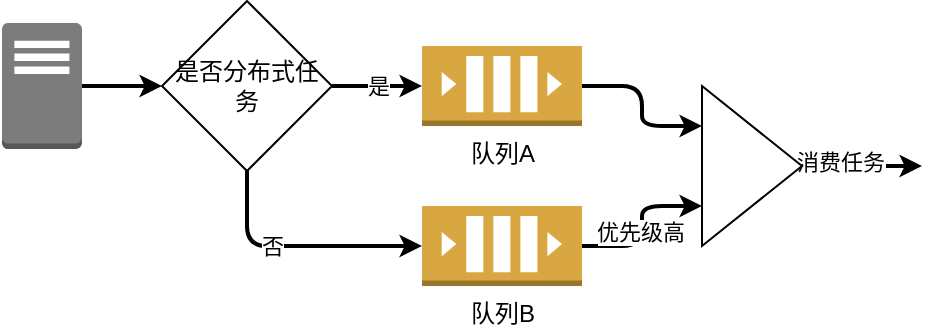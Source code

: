 <mxfile version="20.6.0" type="github" pages="2">
  <diagram id="OcBe11owY4SYZGxnwDd0" name="第 1 页">
    <mxGraphModel dx="1426" dy="712" grid="1" gridSize="10" guides="1" tooltips="1" connect="1" arrows="1" fold="1" page="1" pageScale="1" pageWidth="827" pageHeight="1169" math="0" shadow="0">
      <root>
        <mxCell id="0" />
        <mxCell id="1" parent="0" />
        <mxCell id="kYPMdUf0o1A0_mtrnWgZ-20" style="edgeStyle=orthogonalEdgeStyle;rounded=1;orthogonalLoop=1;jettySize=auto;html=1;exitX=1;exitY=0.5;exitDx=0;exitDy=0;exitPerimeter=0;entryX=0;entryY=0.25;entryDx=0;entryDy=0;strokeWidth=2;startSize=5;endSize=5;fillColor=#0D0D0D;" parent="1" source="kYPMdUf0o1A0_mtrnWgZ-1" target="kYPMdUf0o1A0_mtrnWgZ-19" edge="1">
          <mxGeometry relative="1" as="geometry" />
        </mxCell>
        <mxCell id="kYPMdUf0o1A0_mtrnWgZ-1" value="队列A" style="outlineConnect=0;dashed=0;verticalLabelPosition=bottom;verticalAlign=top;align=center;html=1;shape=mxgraph.aws3.queue;fillColor=#D9A741;gradientColor=none;" parent="1" vertex="1">
          <mxGeometry x="250" y="100" width="80" height="40" as="geometry" />
        </mxCell>
        <mxCell id="kYPMdUf0o1A0_mtrnWgZ-21" style="edgeStyle=orthogonalEdgeStyle;rounded=1;orthogonalLoop=1;jettySize=auto;html=1;exitX=1;exitY=0.5;exitDx=0;exitDy=0;exitPerimeter=0;entryX=0;entryY=0.75;entryDx=0;entryDy=0;strokeWidth=2;startSize=5;endSize=5;fillColor=#0D0D0D;" parent="1" source="kYPMdUf0o1A0_mtrnWgZ-2" target="kYPMdUf0o1A0_mtrnWgZ-19" edge="1">
          <mxGeometry relative="1" as="geometry" />
        </mxCell>
        <mxCell id="kYPMdUf0o1A0_mtrnWgZ-22" value="优先级高" style="edgeLabel;html=1;align=center;verticalAlign=middle;resizable=0;points=[];" parent="kYPMdUf0o1A0_mtrnWgZ-21" vertex="1" connectable="0">
          <mxGeometry x="-0.075" y="1" relative="1" as="geometry">
            <mxPoint as="offset" />
          </mxGeometry>
        </mxCell>
        <mxCell id="kYPMdUf0o1A0_mtrnWgZ-2" value="队列B" style="outlineConnect=0;dashed=0;verticalLabelPosition=bottom;verticalAlign=top;align=center;html=1;shape=mxgraph.aws3.queue;fillColor=#D9A741;gradientColor=none;" parent="1" vertex="1">
          <mxGeometry x="250" y="180" width="80" height="40" as="geometry" />
        </mxCell>
        <mxCell id="kYPMdUf0o1A0_mtrnWgZ-13" style="edgeStyle=orthogonalEdgeStyle;rounded=1;orthogonalLoop=1;jettySize=auto;html=1;exitX=1;exitY=0.5;exitDx=0;exitDy=0;exitPerimeter=0;entryX=0;entryY=0.5;entryDx=0;entryDy=0;strokeWidth=2;startSize=5;endSize=5;fillColor=#0D0D0D;" parent="1" source="kYPMdUf0o1A0_mtrnWgZ-3" target="kYPMdUf0o1A0_mtrnWgZ-12" edge="1">
          <mxGeometry relative="1" as="geometry" />
        </mxCell>
        <mxCell id="kYPMdUf0o1A0_mtrnWgZ-3" value="" style="outlineConnect=0;dashed=0;verticalLabelPosition=bottom;verticalAlign=top;align=center;html=1;shape=mxgraph.aws3.traditional_server;fillColor=#7D7C7C;gradientColor=none;" parent="1" vertex="1">
          <mxGeometry x="40" y="88.5" width="40" height="63" as="geometry" />
        </mxCell>
        <mxCell id="kYPMdUf0o1A0_mtrnWgZ-14" value="是" style="edgeStyle=orthogonalEdgeStyle;rounded=1;orthogonalLoop=1;jettySize=auto;html=1;exitX=1;exitY=0.5;exitDx=0;exitDy=0;entryX=0;entryY=0.5;entryDx=0;entryDy=0;entryPerimeter=0;strokeWidth=2;startSize=5;endSize=5;fillColor=#0D0D0D;" parent="1" source="kYPMdUf0o1A0_mtrnWgZ-12" target="kYPMdUf0o1A0_mtrnWgZ-1" edge="1">
          <mxGeometry relative="1" as="geometry" />
        </mxCell>
        <mxCell id="kYPMdUf0o1A0_mtrnWgZ-15" style="edgeStyle=orthogonalEdgeStyle;rounded=1;orthogonalLoop=1;jettySize=auto;html=1;entryX=0;entryY=0.5;entryDx=0;entryDy=0;entryPerimeter=0;strokeWidth=2;startSize=5;endSize=5;fillColor=#0D0D0D;exitX=0.5;exitY=1;exitDx=0;exitDy=0;" parent="1" source="kYPMdUf0o1A0_mtrnWgZ-12" target="kYPMdUf0o1A0_mtrnWgZ-2" edge="1">
          <mxGeometry relative="1" as="geometry" />
        </mxCell>
        <mxCell id="kYPMdUf0o1A0_mtrnWgZ-16" value="否" style="edgeLabel;html=1;align=center;verticalAlign=middle;resizable=0;points=[];" parent="kYPMdUf0o1A0_mtrnWgZ-15" vertex="1" connectable="0">
          <mxGeometry x="-0.207" relative="1" as="geometry">
            <mxPoint as="offset" />
          </mxGeometry>
        </mxCell>
        <mxCell id="kYPMdUf0o1A0_mtrnWgZ-12" value="是否分布式任务" style="rhombus;whiteSpace=wrap;html=1;" parent="1" vertex="1">
          <mxGeometry x="120" y="77.5" width="85" height="85" as="geometry" />
        </mxCell>
        <mxCell id="kYPMdUf0o1A0_mtrnWgZ-24" style="edgeStyle=orthogonalEdgeStyle;rounded=1;orthogonalLoop=1;jettySize=auto;html=1;strokeWidth=2;startSize=5;endSize=5;fillColor=#0D0D0D;" parent="1" source="kYPMdUf0o1A0_mtrnWgZ-19" edge="1">
          <mxGeometry relative="1" as="geometry">
            <mxPoint x="500" y="160" as="targetPoint" />
          </mxGeometry>
        </mxCell>
        <mxCell id="kYPMdUf0o1A0_mtrnWgZ-28" value="消费任务" style="edgeLabel;html=1;align=center;verticalAlign=middle;resizable=0;points=[];" parent="kYPMdUf0o1A0_mtrnWgZ-24" vertex="1" connectable="0">
          <mxGeometry x="-0.367" y="2" relative="1" as="geometry">
            <mxPoint as="offset" />
          </mxGeometry>
        </mxCell>
        <mxCell id="kYPMdUf0o1A0_mtrnWgZ-19" value="" style="triangle;whiteSpace=wrap;html=1;" parent="1" vertex="1">
          <mxGeometry x="390" y="120" width="50" height="80" as="geometry" />
        </mxCell>
      </root>
    </mxGraphModel>
  </diagram>
  <diagram id="aleU7GiKWj5x-xbA9Nwy" name="第 2 页">
    <mxGraphModel dx="1426" dy="712" grid="1" gridSize="10" guides="1" tooltips="1" connect="1" arrows="1" fold="1" page="1" pageScale="1" pageWidth="827" pageHeight="1169" math="0" shadow="0">
      <root>
        <mxCell id="0" />
        <mxCell id="1" parent="0" />
        <mxCell id="hAXhSOhgGF7HtPJT5M9q-1" value="队列" style="rounded=0;whiteSpace=wrap;html=1;" vertex="1" parent="1">
          <mxGeometry x="80" y="40" width="80" height="40" as="geometry" />
        </mxCell>
      </root>
    </mxGraphModel>
  </diagram>
</mxfile>
